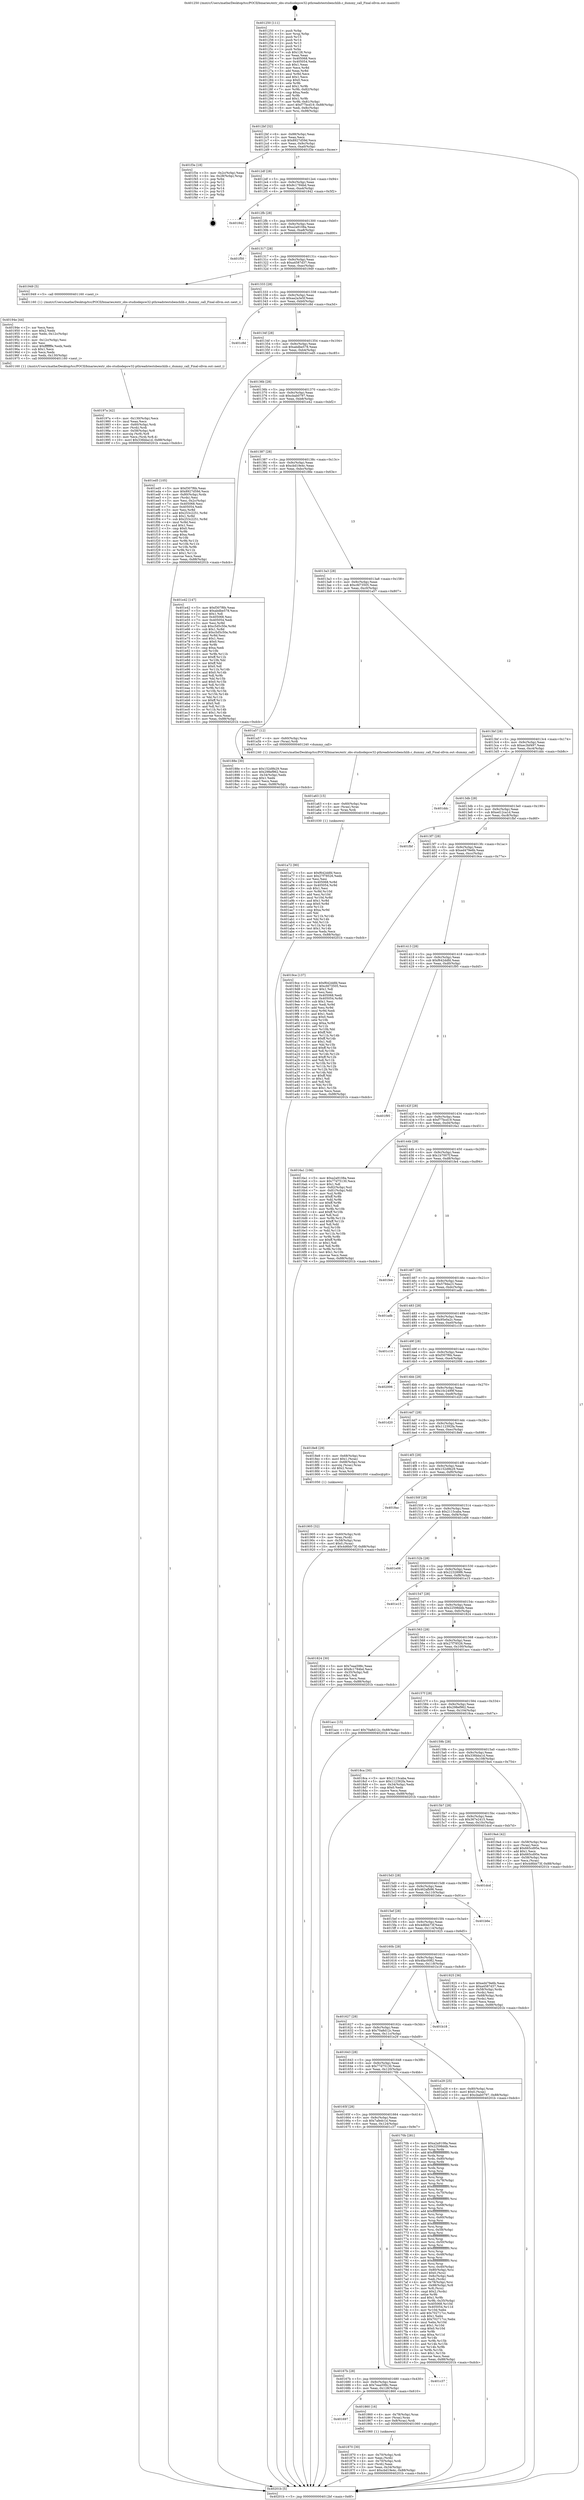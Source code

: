 digraph "0x401250" {
  label = "0x401250 (/mnt/c/Users/mathe/Desktop/tcc/POCII/binaries/extr_obs-studiodepsw32-pthreadstestsbenchlib.c_dummy_call_Final-ollvm.out::main(0))"
  labelloc = "t"
  node[shape=record]

  Entry [label="",width=0.3,height=0.3,shape=circle,fillcolor=black,style=filled]
  "0x4012bf" [label="{
     0x4012bf [32]\l
     | [instrs]\l
     &nbsp;&nbsp;0x4012bf \<+6\>: mov -0x88(%rbp),%eax\l
     &nbsp;&nbsp;0x4012c5 \<+2\>: mov %eax,%ecx\l
     &nbsp;&nbsp;0x4012c7 \<+6\>: sub $0x8927d59d,%ecx\l
     &nbsp;&nbsp;0x4012cd \<+6\>: mov %eax,-0x9c(%rbp)\l
     &nbsp;&nbsp;0x4012d3 \<+6\>: mov %ecx,-0xa0(%rbp)\l
     &nbsp;&nbsp;0x4012d9 \<+6\>: je 0000000000401f3e \<main+0xcee\>\l
  }"]
  "0x401f3e" [label="{
     0x401f3e [18]\l
     | [instrs]\l
     &nbsp;&nbsp;0x401f3e \<+3\>: mov -0x2c(%rbp),%eax\l
     &nbsp;&nbsp;0x401f41 \<+4\>: lea -0x28(%rbp),%rsp\l
     &nbsp;&nbsp;0x401f45 \<+1\>: pop %rbx\l
     &nbsp;&nbsp;0x401f46 \<+2\>: pop %r12\l
     &nbsp;&nbsp;0x401f48 \<+2\>: pop %r13\l
     &nbsp;&nbsp;0x401f4a \<+2\>: pop %r14\l
     &nbsp;&nbsp;0x401f4c \<+2\>: pop %r15\l
     &nbsp;&nbsp;0x401f4e \<+1\>: pop %rbp\l
     &nbsp;&nbsp;0x401f4f \<+1\>: ret\l
  }"]
  "0x4012df" [label="{
     0x4012df [28]\l
     | [instrs]\l
     &nbsp;&nbsp;0x4012df \<+5\>: jmp 00000000004012e4 \<main+0x94\>\l
     &nbsp;&nbsp;0x4012e4 \<+6\>: mov -0x9c(%rbp),%eax\l
     &nbsp;&nbsp;0x4012ea \<+5\>: sub $0x8c1784bd,%eax\l
     &nbsp;&nbsp;0x4012ef \<+6\>: mov %eax,-0xa4(%rbp)\l
     &nbsp;&nbsp;0x4012f5 \<+6\>: je 0000000000401842 \<main+0x5f2\>\l
  }"]
  Exit [label="",width=0.3,height=0.3,shape=circle,fillcolor=black,style=filled,peripheries=2]
  "0x401842" [label="{
     0x401842\l
  }", style=dashed]
  "0x4012fb" [label="{
     0x4012fb [28]\l
     | [instrs]\l
     &nbsp;&nbsp;0x4012fb \<+5\>: jmp 0000000000401300 \<main+0xb0\>\l
     &nbsp;&nbsp;0x401300 \<+6\>: mov -0x9c(%rbp),%eax\l
     &nbsp;&nbsp;0x401306 \<+5\>: sub $0xa2a9108a,%eax\l
     &nbsp;&nbsp;0x40130b \<+6\>: mov %eax,-0xa8(%rbp)\l
     &nbsp;&nbsp;0x401311 \<+6\>: je 0000000000401f50 \<main+0xd00\>\l
  }"]
  "0x401a72" [label="{
     0x401a72 [90]\l
     | [instrs]\l
     &nbsp;&nbsp;0x401a72 \<+5\>: mov $0xf642ddfd,%ecx\l
     &nbsp;&nbsp;0x401a77 \<+5\>: mov $0x27f78526,%edx\l
     &nbsp;&nbsp;0x401a7c \<+2\>: xor %esi,%esi\l
     &nbsp;&nbsp;0x401a7e \<+8\>: mov 0x405068,%r8d\l
     &nbsp;&nbsp;0x401a86 \<+8\>: mov 0x405054,%r9d\l
     &nbsp;&nbsp;0x401a8e \<+3\>: sub $0x1,%esi\l
     &nbsp;&nbsp;0x401a91 \<+3\>: mov %r8d,%r10d\l
     &nbsp;&nbsp;0x401a94 \<+3\>: add %esi,%r10d\l
     &nbsp;&nbsp;0x401a97 \<+4\>: imul %r10d,%r8d\l
     &nbsp;&nbsp;0x401a9b \<+4\>: and $0x1,%r8d\l
     &nbsp;&nbsp;0x401a9f \<+4\>: cmp $0x0,%r8d\l
     &nbsp;&nbsp;0x401aa3 \<+4\>: sete %r11b\l
     &nbsp;&nbsp;0x401aa7 \<+4\>: cmp $0xa,%r9d\l
     &nbsp;&nbsp;0x401aab \<+3\>: setl %bl\l
     &nbsp;&nbsp;0x401aae \<+3\>: mov %r11b,%r14b\l
     &nbsp;&nbsp;0x401ab1 \<+3\>: and %bl,%r14b\l
     &nbsp;&nbsp;0x401ab4 \<+3\>: xor %bl,%r11b\l
     &nbsp;&nbsp;0x401ab7 \<+3\>: or %r11b,%r14b\l
     &nbsp;&nbsp;0x401aba \<+4\>: test $0x1,%r14b\l
     &nbsp;&nbsp;0x401abe \<+3\>: cmovne %edx,%ecx\l
     &nbsp;&nbsp;0x401ac1 \<+6\>: mov %ecx,-0x88(%rbp)\l
     &nbsp;&nbsp;0x401ac7 \<+5\>: jmp 000000000040201b \<main+0xdcb\>\l
  }"]
  "0x401f50" [label="{
     0x401f50\l
  }", style=dashed]
  "0x401317" [label="{
     0x401317 [28]\l
     | [instrs]\l
     &nbsp;&nbsp;0x401317 \<+5\>: jmp 000000000040131c \<main+0xcc\>\l
     &nbsp;&nbsp;0x40131c \<+6\>: mov -0x9c(%rbp),%eax\l
     &nbsp;&nbsp;0x401322 \<+5\>: sub $0xa4587d37,%eax\l
     &nbsp;&nbsp;0x401327 \<+6\>: mov %eax,-0xac(%rbp)\l
     &nbsp;&nbsp;0x40132d \<+6\>: je 0000000000401949 \<main+0x6f9\>\l
  }"]
  "0x401a63" [label="{
     0x401a63 [15]\l
     | [instrs]\l
     &nbsp;&nbsp;0x401a63 \<+4\>: mov -0x60(%rbp),%rax\l
     &nbsp;&nbsp;0x401a67 \<+3\>: mov (%rax),%rax\l
     &nbsp;&nbsp;0x401a6a \<+3\>: mov %rax,%rdi\l
     &nbsp;&nbsp;0x401a6d \<+5\>: call 0000000000401030 \<free@plt\>\l
     | [calls]\l
     &nbsp;&nbsp;0x401030 \{1\} (unknown)\l
  }"]
  "0x401949" [label="{
     0x401949 [5]\l
     | [instrs]\l
     &nbsp;&nbsp;0x401949 \<+5\>: call 0000000000401160 \<next_i\>\l
     | [calls]\l
     &nbsp;&nbsp;0x401160 \{1\} (/mnt/c/Users/mathe/Desktop/tcc/POCII/binaries/extr_obs-studiodepsw32-pthreadstestsbenchlib.c_dummy_call_Final-ollvm.out::next_i)\l
  }"]
  "0x401333" [label="{
     0x401333 [28]\l
     | [instrs]\l
     &nbsp;&nbsp;0x401333 \<+5\>: jmp 0000000000401338 \<main+0xe8\>\l
     &nbsp;&nbsp;0x401338 \<+6\>: mov -0x9c(%rbp),%eax\l
     &nbsp;&nbsp;0x40133e \<+5\>: sub $0xaa2a3e5f,%eax\l
     &nbsp;&nbsp;0x401343 \<+6\>: mov %eax,-0xb0(%rbp)\l
     &nbsp;&nbsp;0x401349 \<+6\>: je 0000000000401c8d \<main+0xa3d\>\l
  }"]
  "0x40197a" [label="{
     0x40197a [42]\l
     | [instrs]\l
     &nbsp;&nbsp;0x40197a \<+6\>: mov -0x130(%rbp),%ecx\l
     &nbsp;&nbsp;0x401980 \<+3\>: imul %eax,%ecx\l
     &nbsp;&nbsp;0x401983 \<+4\>: mov -0x60(%rbp),%rdi\l
     &nbsp;&nbsp;0x401987 \<+3\>: mov (%rdi),%rdi\l
     &nbsp;&nbsp;0x40198a \<+4\>: mov -0x58(%rbp),%r8\l
     &nbsp;&nbsp;0x40198e \<+3\>: movslq (%r8),%r8\l
     &nbsp;&nbsp;0x401991 \<+4\>: mov %ecx,(%rdi,%r8,4)\l
     &nbsp;&nbsp;0x401995 \<+10\>: movl $0x336bba1d,-0x88(%rbp)\l
     &nbsp;&nbsp;0x40199f \<+5\>: jmp 000000000040201b \<main+0xdcb\>\l
  }"]
  "0x401c8d" [label="{
     0x401c8d\l
  }", style=dashed]
  "0x40134f" [label="{
     0x40134f [28]\l
     | [instrs]\l
     &nbsp;&nbsp;0x40134f \<+5\>: jmp 0000000000401354 \<main+0x104\>\l
     &nbsp;&nbsp;0x401354 \<+6\>: mov -0x9c(%rbp),%eax\l
     &nbsp;&nbsp;0x40135a \<+5\>: sub $0xabdbe578,%eax\l
     &nbsp;&nbsp;0x40135f \<+6\>: mov %eax,-0xb4(%rbp)\l
     &nbsp;&nbsp;0x401365 \<+6\>: je 0000000000401ed5 \<main+0xc85\>\l
  }"]
  "0x40194e" [label="{
     0x40194e [44]\l
     | [instrs]\l
     &nbsp;&nbsp;0x40194e \<+2\>: xor %ecx,%ecx\l
     &nbsp;&nbsp;0x401950 \<+5\>: mov $0x2,%edx\l
     &nbsp;&nbsp;0x401955 \<+6\>: mov %edx,-0x12c(%rbp)\l
     &nbsp;&nbsp;0x40195b \<+1\>: cltd\l
     &nbsp;&nbsp;0x40195c \<+6\>: mov -0x12c(%rbp),%esi\l
     &nbsp;&nbsp;0x401962 \<+2\>: idiv %esi\l
     &nbsp;&nbsp;0x401964 \<+6\>: imul $0xfffffffe,%edx,%edx\l
     &nbsp;&nbsp;0x40196a \<+3\>: sub $0x1,%ecx\l
     &nbsp;&nbsp;0x40196d \<+2\>: sub %ecx,%edx\l
     &nbsp;&nbsp;0x40196f \<+6\>: mov %edx,-0x130(%rbp)\l
     &nbsp;&nbsp;0x401975 \<+5\>: call 0000000000401160 \<next_i\>\l
     | [calls]\l
     &nbsp;&nbsp;0x401160 \{1\} (/mnt/c/Users/mathe/Desktop/tcc/POCII/binaries/extr_obs-studiodepsw32-pthreadstestsbenchlib.c_dummy_call_Final-ollvm.out::next_i)\l
  }"]
  "0x401ed5" [label="{
     0x401ed5 [105]\l
     | [instrs]\l
     &nbsp;&nbsp;0x401ed5 \<+5\>: mov $0xf307f6b,%eax\l
     &nbsp;&nbsp;0x401eda \<+5\>: mov $0x8927d59d,%ecx\l
     &nbsp;&nbsp;0x401edf \<+4\>: mov -0x80(%rbp),%rdx\l
     &nbsp;&nbsp;0x401ee3 \<+2\>: mov (%rdx),%esi\l
     &nbsp;&nbsp;0x401ee5 \<+3\>: mov %esi,-0x2c(%rbp)\l
     &nbsp;&nbsp;0x401ee8 \<+7\>: mov 0x405068,%esi\l
     &nbsp;&nbsp;0x401eef \<+7\>: mov 0x405054,%edi\l
     &nbsp;&nbsp;0x401ef6 \<+3\>: mov %esi,%r8d\l
     &nbsp;&nbsp;0x401ef9 \<+7\>: add $0x253c2251,%r8d\l
     &nbsp;&nbsp;0x401f00 \<+4\>: sub $0x1,%r8d\l
     &nbsp;&nbsp;0x401f04 \<+7\>: sub $0x253c2251,%r8d\l
     &nbsp;&nbsp;0x401f0b \<+4\>: imul %r8d,%esi\l
     &nbsp;&nbsp;0x401f0f \<+3\>: and $0x1,%esi\l
     &nbsp;&nbsp;0x401f12 \<+3\>: cmp $0x0,%esi\l
     &nbsp;&nbsp;0x401f15 \<+4\>: sete %r9b\l
     &nbsp;&nbsp;0x401f19 \<+3\>: cmp $0xa,%edi\l
     &nbsp;&nbsp;0x401f1c \<+4\>: setl %r10b\l
     &nbsp;&nbsp;0x401f20 \<+3\>: mov %r9b,%r11b\l
     &nbsp;&nbsp;0x401f23 \<+3\>: and %r10b,%r11b\l
     &nbsp;&nbsp;0x401f26 \<+3\>: xor %r10b,%r9b\l
     &nbsp;&nbsp;0x401f29 \<+3\>: or %r9b,%r11b\l
     &nbsp;&nbsp;0x401f2c \<+4\>: test $0x1,%r11b\l
     &nbsp;&nbsp;0x401f30 \<+3\>: cmovne %ecx,%eax\l
     &nbsp;&nbsp;0x401f33 \<+6\>: mov %eax,-0x88(%rbp)\l
     &nbsp;&nbsp;0x401f39 \<+5\>: jmp 000000000040201b \<main+0xdcb\>\l
  }"]
  "0x40136b" [label="{
     0x40136b [28]\l
     | [instrs]\l
     &nbsp;&nbsp;0x40136b \<+5\>: jmp 0000000000401370 \<main+0x120\>\l
     &nbsp;&nbsp;0x401370 \<+6\>: mov -0x9c(%rbp),%eax\l
     &nbsp;&nbsp;0x401376 \<+5\>: sub $0xcbab0797,%eax\l
     &nbsp;&nbsp;0x40137b \<+6\>: mov %eax,-0xb8(%rbp)\l
     &nbsp;&nbsp;0x401381 \<+6\>: je 0000000000401e42 \<main+0xbf2\>\l
  }"]
  "0x401905" [label="{
     0x401905 [32]\l
     | [instrs]\l
     &nbsp;&nbsp;0x401905 \<+4\>: mov -0x60(%rbp),%rdi\l
     &nbsp;&nbsp;0x401909 \<+3\>: mov %rax,(%rdi)\l
     &nbsp;&nbsp;0x40190c \<+4\>: mov -0x58(%rbp),%rax\l
     &nbsp;&nbsp;0x401910 \<+6\>: movl $0x0,(%rax)\l
     &nbsp;&nbsp;0x401916 \<+10\>: movl $0x4d6bb73f,-0x88(%rbp)\l
     &nbsp;&nbsp;0x401920 \<+5\>: jmp 000000000040201b \<main+0xdcb\>\l
  }"]
  "0x401e42" [label="{
     0x401e42 [147]\l
     | [instrs]\l
     &nbsp;&nbsp;0x401e42 \<+5\>: mov $0xf307f6b,%eax\l
     &nbsp;&nbsp;0x401e47 \<+5\>: mov $0xabdbe578,%ecx\l
     &nbsp;&nbsp;0x401e4c \<+2\>: mov $0x1,%dl\l
     &nbsp;&nbsp;0x401e4e \<+7\>: mov 0x405068,%esi\l
     &nbsp;&nbsp;0x401e55 \<+7\>: mov 0x405054,%edi\l
     &nbsp;&nbsp;0x401e5c \<+3\>: mov %esi,%r8d\l
     &nbsp;&nbsp;0x401e5f \<+7\>: sub $0xc5d5c50e,%r8d\l
     &nbsp;&nbsp;0x401e66 \<+4\>: sub $0x1,%r8d\l
     &nbsp;&nbsp;0x401e6a \<+7\>: add $0xc5d5c50e,%r8d\l
     &nbsp;&nbsp;0x401e71 \<+4\>: imul %r8d,%esi\l
     &nbsp;&nbsp;0x401e75 \<+3\>: and $0x1,%esi\l
     &nbsp;&nbsp;0x401e78 \<+3\>: cmp $0x0,%esi\l
     &nbsp;&nbsp;0x401e7b \<+4\>: sete %r9b\l
     &nbsp;&nbsp;0x401e7f \<+3\>: cmp $0xa,%edi\l
     &nbsp;&nbsp;0x401e82 \<+4\>: setl %r10b\l
     &nbsp;&nbsp;0x401e86 \<+3\>: mov %r9b,%r11b\l
     &nbsp;&nbsp;0x401e89 \<+4\>: xor $0xff,%r11b\l
     &nbsp;&nbsp;0x401e8d \<+3\>: mov %r10b,%bl\l
     &nbsp;&nbsp;0x401e90 \<+3\>: xor $0xff,%bl\l
     &nbsp;&nbsp;0x401e93 \<+3\>: xor $0x0,%dl\l
     &nbsp;&nbsp;0x401e96 \<+3\>: mov %r11b,%r14b\l
     &nbsp;&nbsp;0x401e99 \<+4\>: and $0x0,%r14b\l
     &nbsp;&nbsp;0x401e9d \<+3\>: and %dl,%r9b\l
     &nbsp;&nbsp;0x401ea0 \<+3\>: mov %bl,%r15b\l
     &nbsp;&nbsp;0x401ea3 \<+4\>: and $0x0,%r15b\l
     &nbsp;&nbsp;0x401ea7 \<+3\>: and %dl,%r10b\l
     &nbsp;&nbsp;0x401eaa \<+3\>: or %r9b,%r14b\l
     &nbsp;&nbsp;0x401ead \<+3\>: or %r10b,%r15b\l
     &nbsp;&nbsp;0x401eb0 \<+3\>: xor %r15b,%r14b\l
     &nbsp;&nbsp;0x401eb3 \<+3\>: or %bl,%r11b\l
     &nbsp;&nbsp;0x401eb6 \<+4\>: xor $0xff,%r11b\l
     &nbsp;&nbsp;0x401eba \<+3\>: or $0x0,%dl\l
     &nbsp;&nbsp;0x401ebd \<+3\>: and %dl,%r11b\l
     &nbsp;&nbsp;0x401ec0 \<+3\>: or %r11b,%r14b\l
     &nbsp;&nbsp;0x401ec3 \<+4\>: test $0x1,%r14b\l
     &nbsp;&nbsp;0x401ec7 \<+3\>: cmovne %ecx,%eax\l
     &nbsp;&nbsp;0x401eca \<+6\>: mov %eax,-0x88(%rbp)\l
     &nbsp;&nbsp;0x401ed0 \<+5\>: jmp 000000000040201b \<main+0xdcb\>\l
  }"]
  "0x401387" [label="{
     0x401387 [28]\l
     | [instrs]\l
     &nbsp;&nbsp;0x401387 \<+5\>: jmp 000000000040138c \<main+0x13c\>\l
     &nbsp;&nbsp;0x40138c \<+6\>: mov -0x9c(%rbp),%eax\l
     &nbsp;&nbsp;0x401392 \<+5\>: sub $0xcbd19e4c,%eax\l
     &nbsp;&nbsp;0x401397 \<+6\>: mov %eax,-0xbc(%rbp)\l
     &nbsp;&nbsp;0x40139d \<+6\>: je 000000000040188e \<main+0x63e\>\l
  }"]
  "0x401870" [label="{
     0x401870 [30]\l
     | [instrs]\l
     &nbsp;&nbsp;0x401870 \<+4\>: mov -0x70(%rbp),%rdi\l
     &nbsp;&nbsp;0x401874 \<+2\>: mov %eax,(%rdi)\l
     &nbsp;&nbsp;0x401876 \<+4\>: mov -0x70(%rbp),%rdi\l
     &nbsp;&nbsp;0x40187a \<+2\>: mov (%rdi),%eax\l
     &nbsp;&nbsp;0x40187c \<+3\>: mov %eax,-0x34(%rbp)\l
     &nbsp;&nbsp;0x40187f \<+10\>: movl $0xcbd19e4c,-0x88(%rbp)\l
     &nbsp;&nbsp;0x401889 \<+5\>: jmp 000000000040201b \<main+0xdcb\>\l
  }"]
  "0x40188e" [label="{
     0x40188e [30]\l
     | [instrs]\l
     &nbsp;&nbsp;0x40188e \<+5\>: mov $0x152d9b29,%eax\l
     &nbsp;&nbsp;0x401893 \<+5\>: mov $0x298ef962,%ecx\l
     &nbsp;&nbsp;0x401898 \<+3\>: mov -0x34(%rbp),%edx\l
     &nbsp;&nbsp;0x40189b \<+3\>: cmp $0x1,%edx\l
     &nbsp;&nbsp;0x40189e \<+3\>: cmovl %ecx,%eax\l
     &nbsp;&nbsp;0x4018a1 \<+6\>: mov %eax,-0x88(%rbp)\l
     &nbsp;&nbsp;0x4018a7 \<+5\>: jmp 000000000040201b \<main+0xdcb\>\l
  }"]
  "0x4013a3" [label="{
     0x4013a3 [28]\l
     | [instrs]\l
     &nbsp;&nbsp;0x4013a3 \<+5\>: jmp 00000000004013a8 \<main+0x158\>\l
     &nbsp;&nbsp;0x4013a8 \<+6\>: mov -0x9c(%rbp),%eax\l
     &nbsp;&nbsp;0x4013ae \<+5\>: sub $0xcfd73505,%eax\l
     &nbsp;&nbsp;0x4013b3 \<+6\>: mov %eax,-0xc0(%rbp)\l
     &nbsp;&nbsp;0x4013b9 \<+6\>: je 0000000000401a57 \<main+0x807\>\l
  }"]
  "0x401697" [label="{
     0x401697\l
  }", style=dashed]
  "0x401a57" [label="{
     0x401a57 [12]\l
     | [instrs]\l
     &nbsp;&nbsp;0x401a57 \<+4\>: mov -0x60(%rbp),%rax\l
     &nbsp;&nbsp;0x401a5b \<+3\>: mov (%rax),%rdi\l
     &nbsp;&nbsp;0x401a5e \<+5\>: call 0000000000401240 \<dummy_call\>\l
     | [calls]\l
     &nbsp;&nbsp;0x401240 \{1\} (/mnt/c/Users/mathe/Desktop/tcc/POCII/binaries/extr_obs-studiodepsw32-pthreadstestsbenchlib.c_dummy_call_Final-ollvm.out::dummy_call)\l
  }"]
  "0x4013bf" [label="{
     0x4013bf [28]\l
     | [instrs]\l
     &nbsp;&nbsp;0x4013bf \<+5\>: jmp 00000000004013c4 \<main+0x174\>\l
     &nbsp;&nbsp;0x4013c4 \<+6\>: mov -0x9c(%rbp),%eax\l
     &nbsp;&nbsp;0x4013ca \<+5\>: sub $0xec3bf497,%eax\l
     &nbsp;&nbsp;0x4013cf \<+6\>: mov %eax,-0xc4(%rbp)\l
     &nbsp;&nbsp;0x4013d5 \<+6\>: je 0000000000401ddc \<main+0xb8c\>\l
  }"]
  "0x401860" [label="{
     0x401860 [16]\l
     | [instrs]\l
     &nbsp;&nbsp;0x401860 \<+4\>: mov -0x78(%rbp),%rax\l
     &nbsp;&nbsp;0x401864 \<+3\>: mov (%rax),%rax\l
     &nbsp;&nbsp;0x401867 \<+4\>: mov 0x8(%rax),%rdi\l
     &nbsp;&nbsp;0x40186b \<+5\>: call 0000000000401060 \<atoi@plt\>\l
     | [calls]\l
     &nbsp;&nbsp;0x401060 \{1\} (unknown)\l
  }"]
  "0x401ddc" [label="{
     0x401ddc\l
  }", style=dashed]
  "0x4013db" [label="{
     0x4013db [28]\l
     | [instrs]\l
     &nbsp;&nbsp;0x4013db \<+5\>: jmp 00000000004013e0 \<main+0x190\>\l
     &nbsp;&nbsp;0x4013e0 \<+6\>: mov -0x9c(%rbp),%eax\l
     &nbsp;&nbsp;0x4013e6 \<+5\>: sub $0xed12ca1d,%eax\l
     &nbsp;&nbsp;0x4013eb \<+6\>: mov %eax,-0xc8(%rbp)\l
     &nbsp;&nbsp;0x4013f1 \<+6\>: je 0000000000401fbf \<main+0xd6f\>\l
  }"]
  "0x40167b" [label="{
     0x40167b [28]\l
     | [instrs]\l
     &nbsp;&nbsp;0x40167b \<+5\>: jmp 0000000000401680 \<main+0x430\>\l
     &nbsp;&nbsp;0x401680 \<+6\>: mov -0x9c(%rbp),%eax\l
     &nbsp;&nbsp;0x401686 \<+5\>: sub $0x7eaa598c,%eax\l
     &nbsp;&nbsp;0x40168b \<+6\>: mov %eax,-0x128(%rbp)\l
     &nbsp;&nbsp;0x401691 \<+6\>: je 0000000000401860 \<main+0x610\>\l
  }"]
  "0x401fbf" [label="{
     0x401fbf\l
  }", style=dashed]
  "0x4013f7" [label="{
     0x4013f7 [28]\l
     | [instrs]\l
     &nbsp;&nbsp;0x4013f7 \<+5\>: jmp 00000000004013fc \<main+0x1ac\>\l
     &nbsp;&nbsp;0x4013fc \<+6\>: mov -0x9c(%rbp),%eax\l
     &nbsp;&nbsp;0x401402 \<+5\>: sub $0xed479e6b,%eax\l
     &nbsp;&nbsp;0x401407 \<+6\>: mov %eax,-0xcc(%rbp)\l
     &nbsp;&nbsp;0x40140d \<+6\>: je 00000000004019ce \<main+0x77e\>\l
  }"]
  "0x401c37" [label="{
     0x401c37\l
  }", style=dashed]
  "0x4019ce" [label="{
     0x4019ce [137]\l
     | [instrs]\l
     &nbsp;&nbsp;0x4019ce \<+5\>: mov $0xf642ddfd,%eax\l
     &nbsp;&nbsp;0x4019d3 \<+5\>: mov $0xcfd73505,%ecx\l
     &nbsp;&nbsp;0x4019d8 \<+2\>: mov $0x1,%dl\l
     &nbsp;&nbsp;0x4019da \<+2\>: xor %esi,%esi\l
     &nbsp;&nbsp;0x4019dc \<+7\>: mov 0x405068,%edi\l
     &nbsp;&nbsp;0x4019e3 \<+8\>: mov 0x405054,%r8d\l
     &nbsp;&nbsp;0x4019eb \<+3\>: sub $0x1,%esi\l
     &nbsp;&nbsp;0x4019ee \<+3\>: mov %edi,%r9d\l
     &nbsp;&nbsp;0x4019f1 \<+3\>: add %esi,%r9d\l
     &nbsp;&nbsp;0x4019f4 \<+4\>: imul %r9d,%edi\l
     &nbsp;&nbsp;0x4019f8 \<+3\>: and $0x1,%edi\l
     &nbsp;&nbsp;0x4019fb \<+3\>: cmp $0x0,%edi\l
     &nbsp;&nbsp;0x4019fe \<+4\>: sete %r10b\l
     &nbsp;&nbsp;0x401a02 \<+4\>: cmp $0xa,%r8d\l
     &nbsp;&nbsp;0x401a06 \<+4\>: setl %r11b\l
     &nbsp;&nbsp;0x401a0a \<+3\>: mov %r10b,%bl\l
     &nbsp;&nbsp;0x401a0d \<+3\>: xor $0xff,%bl\l
     &nbsp;&nbsp;0x401a10 \<+3\>: mov %r11b,%r14b\l
     &nbsp;&nbsp;0x401a13 \<+4\>: xor $0xff,%r14b\l
     &nbsp;&nbsp;0x401a17 \<+3\>: xor $0x1,%dl\l
     &nbsp;&nbsp;0x401a1a \<+3\>: mov %bl,%r15b\l
     &nbsp;&nbsp;0x401a1d \<+4\>: and $0xff,%r15b\l
     &nbsp;&nbsp;0x401a21 \<+3\>: and %dl,%r10b\l
     &nbsp;&nbsp;0x401a24 \<+3\>: mov %r14b,%r12b\l
     &nbsp;&nbsp;0x401a27 \<+4\>: and $0xff,%r12b\l
     &nbsp;&nbsp;0x401a2b \<+3\>: and %dl,%r11b\l
     &nbsp;&nbsp;0x401a2e \<+3\>: or %r10b,%r15b\l
     &nbsp;&nbsp;0x401a31 \<+3\>: or %r11b,%r12b\l
     &nbsp;&nbsp;0x401a34 \<+3\>: xor %r12b,%r15b\l
     &nbsp;&nbsp;0x401a37 \<+3\>: or %r14b,%bl\l
     &nbsp;&nbsp;0x401a3a \<+3\>: xor $0xff,%bl\l
     &nbsp;&nbsp;0x401a3d \<+3\>: or $0x1,%dl\l
     &nbsp;&nbsp;0x401a40 \<+2\>: and %dl,%bl\l
     &nbsp;&nbsp;0x401a42 \<+3\>: or %bl,%r15b\l
     &nbsp;&nbsp;0x401a45 \<+4\>: test $0x1,%r15b\l
     &nbsp;&nbsp;0x401a49 \<+3\>: cmovne %ecx,%eax\l
     &nbsp;&nbsp;0x401a4c \<+6\>: mov %eax,-0x88(%rbp)\l
     &nbsp;&nbsp;0x401a52 \<+5\>: jmp 000000000040201b \<main+0xdcb\>\l
  }"]
  "0x401413" [label="{
     0x401413 [28]\l
     | [instrs]\l
     &nbsp;&nbsp;0x401413 \<+5\>: jmp 0000000000401418 \<main+0x1c8\>\l
     &nbsp;&nbsp;0x401418 \<+6\>: mov -0x9c(%rbp),%eax\l
     &nbsp;&nbsp;0x40141e \<+5\>: sub $0xf642ddfd,%eax\l
     &nbsp;&nbsp;0x401423 \<+6\>: mov %eax,-0xd0(%rbp)\l
     &nbsp;&nbsp;0x401429 \<+6\>: je 0000000000401f95 \<main+0xd45\>\l
  }"]
  "0x40165f" [label="{
     0x40165f [28]\l
     | [instrs]\l
     &nbsp;&nbsp;0x40165f \<+5\>: jmp 0000000000401664 \<main+0x414\>\l
     &nbsp;&nbsp;0x401664 \<+6\>: mov -0x9c(%rbp),%eax\l
     &nbsp;&nbsp;0x40166a \<+5\>: sub $0x7afedc1d,%eax\l
     &nbsp;&nbsp;0x40166f \<+6\>: mov %eax,-0x124(%rbp)\l
     &nbsp;&nbsp;0x401675 \<+6\>: je 0000000000401c37 \<main+0x9e7\>\l
  }"]
  "0x401f95" [label="{
     0x401f95\l
  }", style=dashed]
  "0x40142f" [label="{
     0x40142f [28]\l
     | [instrs]\l
     &nbsp;&nbsp;0x40142f \<+5\>: jmp 0000000000401434 \<main+0x1e4\>\l
     &nbsp;&nbsp;0x401434 \<+6\>: mov -0x9c(%rbp),%eax\l
     &nbsp;&nbsp;0x40143a \<+5\>: sub $0xf77bcd19,%eax\l
     &nbsp;&nbsp;0x40143f \<+6\>: mov %eax,-0xd4(%rbp)\l
     &nbsp;&nbsp;0x401445 \<+6\>: je 00000000004016a1 \<main+0x451\>\l
  }"]
  "0x40170b" [label="{
     0x40170b [281]\l
     | [instrs]\l
     &nbsp;&nbsp;0x40170b \<+5\>: mov $0xa2a9108a,%eax\l
     &nbsp;&nbsp;0x401710 \<+5\>: mov $0x22598ddb,%ecx\l
     &nbsp;&nbsp;0x401715 \<+3\>: mov %rsp,%rdx\l
     &nbsp;&nbsp;0x401718 \<+4\>: add $0xfffffffffffffff0,%rdx\l
     &nbsp;&nbsp;0x40171c \<+3\>: mov %rdx,%rsp\l
     &nbsp;&nbsp;0x40171f \<+4\>: mov %rdx,-0x80(%rbp)\l
     &nbsp;&nbsp;0x401723 \<+3\>: mov %rsp,%rdx\l
     &nbsp;&nbsp;0x401726 \<+4\>: add $0xfffffffffffffff0,%rdx\l
     &nbsp;&nbsp;0x40172a \<+3\>: mov %rdx,%rsp\l
     &nbsp;&nbsp;0x40172d \<+3\>: mov %rsp,%rsi\l
     &nbsp;&nbsp;0x401730 \<+4\>: add $0xfffffffffffffff0,%rsi\l
     &nbsp;&nbsp;0x401734 \<+3\>: mov %rsi,%rsp\l
     &nbsp;&nbsp;0x401737 \<+4\>: mov %rsi,-0x78(%rbp)\l
     &nbsp;&nbsp;0x40173b \<+3\>: mov %rsp,%rsi\l
     &nbsp;&nbsp;0x40173e \<+4\>: add $0xfffffffffffffff0,%rsi\l
     &nbsp;&nbsp;0x401742 \<+3\>: mov %rsi,%rsp\l
     &nbsp;&nbsp;0x401745 \<+4\>: mov %rsi,-0x70(%rbp)\l
     &nbsp;&nbsp;0x401749 \<+3\>: mov %rsp,%rsi\l
     &nbsp;&nbsp;0x40174c \<+4\>: add $0xfffffffffffffff0,%rsi\l
     &nbsp;&nbsp;0x401750 \<+3\>: mov %rsi,%rsp\l
     &nbsp;&nbsp;0x401753 \<+4\>: mov %rsi,-0x68(%rbp)\l
     &nbsp;&nbsp;0x401757 \<+3\>: mov %rsp,%rsi\l
     &nbsp;&nbsp;0x40175a \<+4\>: add $0xfffffffffffffff0,%rsi\l
     &nbsp;&nbsp;0x40175e \<+3\>: mov %rsi,%rsp\l
     &nbsp;&nbsp;0x401761 \<+4\>: mov %rsi,-0x60(%rbp)\l
     &nbsp;&nbsp;0x401765 \<+3\>: mov %rsp,%rsi\l
     &nbsp;&nbsp;0x401768 \<+4\>: add $0xfffffffffffffff0,%rsi\l
     &nbsp;&nbsp;0x40176c \<+3\>: mov %rsi,%rsp\l
     &nbsp;&nbsp;0x40176f \<+4\>: mov %rsi,-0x58(%rbp)\l
     &nbsp;&nbsp;0x401773 \<+3\>: mov %rsp,%rsi\l
     &nbsp;&nbsp;0x401776 \<+4\>: add $0xfffffffffffffff0,%rsi\l
     &nbsp;&nbsp;0x40177a \<+3\>: mov %rsi,%rsp\l
     &nbsp;&nbsp;0x40177d \<+4\>: mov %rsi,-0x50(%rbp)\l
     &nbsp;&nbsp;0x401781 \<+3\>: mov %rsp,%rsi\l
     &nbsp;&nbsp;0x401784 \<+4\>: add $0xfffffffffffffff0,%rsi\l
     &nbsp;&nbsp;0x401788 \<+3\>: mov %rsi,%rsp\l
     &nbsp;&nbsp;0x40178b \<+4\>: mov %rsi,-0x48(%rbp)\l
     &nbsp;&nbsp;0x40178f \<+3\>: mov %rsp,%rsi\l
     &nbsp;&nbsp;0x401792 \<+4\>: add $0xfffffffffffffff0,%rsi\l
     &nbsp;&nbsp;0x401796 \<+3\>: mov %rsi,%rsp\l
     &nbsp;&nbsp;0x401799 \<+4\>: mov %rsi,-0x40(%rbp)\l
     &nbsp;&nbsp;0x40179d \<+4\>: mov -0x80(%rbp),%rsi\l
     &nbsp;&nbsp;0x4017a1 \<+6\>: movl $0x0,(%rsi)\l
     &nbsp;&nbsp;0x4017a7 \<+6\>: mov -0x8c(%rbp),%edi\l
     &nbsp;&nbsp;0x4017ad \<+2\>: mov %edi,(%rdx)\l
     &nbsp;&nbsp;0x4017af \<+4\>: mov -0x78(%rbp),%rsi\l
     &nbsp;&nbsp;0x4017b3 \<+7\>: mov -0x98(%rbp),%r8\l
     &nbsp;&nbsp;0x4017ba \<+3\>: mov %r8,(%rsi)\l
     &nbsp;&nbsp;0x4017bd \<+3\>: cmpl $0x2,(%rdx)\l
     &nbsp;&nbsp;0x4017c0 \<+4\>: setne %r9b\l
     &nbsp;&nbsp;0x4017c4 \<+4\>: and $0x1,%r9b\l
     &nbsp;&nbsp;0x4017c8 \<+4\>: mov %r9b,-0x35(%rbp)\l
     &nbsp;&nbsp;0x4017cc \<+8\>: mov 0x405068,%r10d\l
     &nbsp;&nbsp;0x4017d4 \<+8\>: mov 0x405054,%r11d\l
     &nbsp;&nbsp;0x4017dc \<+3\>: mov %r10d,%ebx\l
     &nbsp;&nbsp;0x4017df \<+6\>: add $0x702717cc,%ebx\l
     &nbsp;&nbsp;0x4017e5 \<+3\>: sub $0x1,%ebx\l
     &nbsp;&nbsp;0x4017e8 \<+6\>: sub $0x702717cc,%ebx\l
     &nbsp;&nbsp;0x4017ee \<+4\>: imul %ebx,%r10d\l
     &nbsp;&nbsp;0x4017f2 \<+4\>: and $0x1,%r10d\l
     &nbsp;&nbsp;0x4017f6 \<+4\>: cmp $0x0,%r10d\l
     &nbsp;&nbsp;0x4017fa \<+4\>: sete %r9b\l
     &nbsp;&nbsp;0x4017fe \<+4\>: cmp $0xa,%r11d\l
     &nbsp;&nbsp;0x401802 \<+4\>: setl %r14b\l
     &nbsp;&nbsp;0x401806 \<+3\>: mov %r9b,%r15b\l
     &nbsp;&nbsp;0x401809 \<+3\>: and %r14b,%r15b\l
     &nbsp;&nbsp;0x40180c \<+3\>: xor %r14b,%r9b\l
     &nbsp;&nbsp;0x40180f \<+3\>: or %r9b,%r15b\l
     &nbsp;&nbsp;0x401812 \<+4\>: test $0x1,%r15b\l
     &nbsp;&nbsp;0x401816 \<+3\>: cmovne %ecx,%eax\l
     &nbsp;&nbsp;0x401819 \<+6\>: mov %eax,-0x88(%rbp)\l
     &nbsp;&nbsp;0x40181f \<+5\>: jmp 000000000040201b \<main+0xdcb\>\l
  }"]
  "0x4016a1" [label="{
     0x4016a1 [106]\l
     | [instrs]\l
     &nbsp;&nbsp;0x4016a1 \<+5\>: mov $0xa2a9108a,%eax\l
     &nbsp;&nbsp;0x4016a6 \<+5\>: mov $0x77d75130,%ecx\l
     &nbsp;&nbsp;0x4016ab \<+2\>: mov $0x1,%dl\l
     &nbsp;&nbsp;0x4016ad \<+7\>: mov -0x82(%rbp),%sil\l
     &nbsp;&nbsp;0x4016b4 \<+7\>: mov -0x81(%rbp),%dil\l
     &nbsp;&nbsp;0x4016bb \<+3\>: mov %sil,%r8b\l
     &nbsp;&nbsp;0x4016be \<+4\>: xor $0xff,%r8b\l
     &nbsp;&nbsp;0x4016c2 \<+3\>: mov %dil,%r9b\l
     &nbsp;&nbsp;0x4016c5 \<+4\>: xor $0xff,%r9b\l
     &nbsp;&nbsp;0x4016c9 \<+3\>: xor $0x1,%dl\l
     &nbsp;&nbsp;0x4016cc \<+3\>: mov %r8b,%r10b\l
     &nbsp;&nbsp;0x4016cf \<+4\>: and $0xff,%r10b\l
     &nbsp;&nbsp;0x4016d3 \<+3\>: and %dl,%sil\l
     &nbsp;&nbsp;0x4016d6 \<+3\>: mov %r9b,%r11b\l
     &nbsp;&nbsp;0x4016d9 \<+4\>: and $0xff,%r11b\l
     &nbsp;&nbsp;0x4016dd \<+3\>: and %dl,%dil\l
     &nbsp;&nbsp;0x4016e0 \<+3\>: or %sil,%r10b\l
     &nbsp;&nbsp;0x4016e3 \<+3\>: or %dil,%r11b\l
     &nbsp;&nbsp;0x4016e6 \<+3\>: xor %r11b,%r10b\l
     &nbsp;&nbsp;0x4016e9 \<+3\>: or %r9b,%r8b\l
     &nbsp;&nbsp;0x4016ec \<+4\>: xor $0xff,%r8b\l
     &nbsp;&nbsp;0x4016f0 \<+3\>: or $0x1,%dl\l
     &nbsp;&nbsp;0x4016f3 \<+3\>: and %dl,%r8b\l
     &nbsp;&nbsp;0x4016f6 \<+3\>: or %r8b,%r10b\l
     &nbsp;&nbsp;0x4016f9 \<+4\>: test $0x1,%r10b\l
     &nbsp;&nbsp;0x4016fd \<+3\>: cmovne %ecx,%eax\l
     &nbsp;&nbsp;0x401700 \<+6\>: mov %eax,-0x88(%rbp)\l
     &nbsp;&nbsp;0x401706 \<+5\>: jmp 000000000040201b \<main+0xdcb\>\l
  }"]
  "0x40144b" [label="{
     0x40144b [28]\l
     | [instrs]\l
     &nbsp;&nbsp;0x40144b \<+5\>: jmp 0000000000401450 \<main+0x200\>\l
     &nbsp;&nbsp;0x401450 \<+6\>: mov -0x9c(%rbp),%eax\l
     &nbsp;&nbsp;0x401456 \<+5\>: sub $0x1b7007f,%eax\l
     &nbsp;&nbsp;0x40145b \<+6\>: mov %eax,-0xd8(%rbp)\l
     &nbsp;&nbsp;0x401461 \<+6\>: je 0000000000401fe4 \<main+0xd94\>\l
  }"]
  "0x40201b" [label="{
     0x40201b [5]\l
     | [instrs]\l
     &nbsp;&nbsp;0x40201b \<+5\>: jmp 00000000004012bf \<main+0x6f\>\l
  }"]
  "0x401250" [label="{
     0x401250 [111]\l
     | [instrs]\l
     &nbsp;&nbsp;0x401250 \<+1\>: push %rbp\l
     &nbsp;&nbsp;0x401251 \<+3\>: mov %rsp,%rbp\l
     &nbsp;&nbsp;0x401254 \<+2\>: push %r15\l
     &nbsp;&nbsp;0x401256 \<+2\>: push %r14\l
     &nbsp;&nbsp;0x401258 \<+2\>: push %r13\l
     &nbsp;&nbsp;0x40125a \<+2\>: push %r12\l
     &nbsp;&nbsp;0x40125c \<+1\>: push %rbx\l
     &nbsp;&nbsp;0x40125d \<+7\>: sub $0x128,%rsp\l
     &nbsp;&nbsp;0x401264 \<+2\>: xor %eax,%eax\l
     &nbsp;&nbsp;0x401266 \<+7\>: mov 0x405068,%ecx\l
     &nbsp;&nbsp;0x40126d \<+7\>: mov 0x405054,%edx\l
     &nbsp;&nbsp;0x401274 \<+3\>: sub $0x1,%eax\l
     &nbsp;&nbsp;0x401277 \<+3\>: mov %ecx,%r8d\l
     &nbsp;&nbsp;0x40127a \<+3\>: add %eax,%r8d\l
     &nbsp;&nbsp;0x40127d \<+4\>: imul %r8d,%ecx\l
     &nbsp;&nbsp;0x401281 \<+3\>: and $0x1,%ecx\l
     &nbsp;&nbsp;0x401284 \<+3\>: cmp $0x0,%ecx\l
     &nbsp;&nbsp;0x401287 \<+4\>: sete %r9b\l
     &nbsp;&nbsp;0x40128b \<+4\>: and $0x1,%r9b\l
     &nbsp;&nbsp;0x40128f \<+7\>: mov %r9b,-0x82(%rbp)\l
     &nbsp;&nbsp;0x401296 \<+3\>: cmp $0xa,%edx\l
     &nbsp;&nbsp;0x401299 \<+4\>: setl %r9b\l
     &nbsp;&nbsp;0x40129d \<+4\>: and $0x1,%r9b\l
     &nbsp;&nbsp;0x4012a1 \<+7\>: mov %r9b,-0x81(%rbp)\l
     &nbsp;&nbsp;0x4012a8 \<+10\>: movl $0xf77bcd19,-0x88(%rbp)\l
     &nbsp;&nbsp;0x4012b2 \<+6\>: mov %edi,-0x8c(%rbp)\l
     &nbsp;&nbsp;0x4012b8 \<+7\>: mov %rsi,-0x98(%rbp)\l
  }"]
  "0x401643" [label="{
     0x401643 [28]\l
     | [instrs]\l
     &nbsp;&nbsp;0x401643 \<+5\>: jmp 0000000000401648 \<main+0x3f8\>\l
     &nbsp;&nbsp;0x401648 \<+6\>: mov -0x9c(%rbp),%eax\l
     &nbsp;&nbsp;0x40164e \<+5\>: sub $0x77d75130,%eax\l
     &nbsp;&nbsp;0x401653 \<+6\>: mov %eax,-0x120(%rbp)\l
     &nbsp;&nbsp;0x401659 \<+6\>: je 000000000040170b \<main+0x4bb\>\l
  }"]
  "0x401fe4" [label="{
     0x401fe4\l
  }", style=dashed]
  "0x401467" [label="{
     0x401467 [28]\l
     | [instrs]\l
     &nbsp;&nbsp;0x401467 \<+5\>: jmp 000000000040146c \<main+0x21c\>\l
     &nbsp;&nbsp;0x40146c \<+6\>: mov -0x9c(%rbp),%eax\l
     &nbsp;&nbsp;0x401472 \<+5\>: sub $0x579da23,%eax\l
     &nbsp;&nbsp;0x401477 \<+6\>: mov %eax,-0xdc(%rbp)\l
     &nbsp;&nbsp;0x40147d \<+6\>: je 0000000000401adb \<main+0x88b\>\l
  }"]
  "0x401e29" [label="{
     0x401e29 [25]\l
     | [instrs]\l
     &nbsp;&nbsp;0x401e29 \<+4\>: mov -0x80(%rbp),%rax\l
     &nbsp;&nbsp;0x401e2d \<+6\>: movl $0x0,(%rax)\l
     &nbsp;&nbsp;0x401e33 \<+10\>: movl $0xcbab0797,-0x88(%rbp)\l
     &nbsp;&nbsp;0x401e3d \<+5\>: jmp 000000000040201b \<main+0xdcb\>\l
  }"]
  "0x401adb" [label="{
     0x401adb\l
  }", style=dashed]
  "0x401483" [label="{
     0x401483 [28]\l
     | [instrs]\l
     &nbsp;&nbsp;0x401483 \<+5\>: jmp 0000000000401488 \<main+0x238\>\l
     &nbsp;&nbsp;0x401488 \<+6\>: mov -0x9c(%rbp),%eax\l
     &nbsp;&nbsp;0x40148e \<+5\>: sub $0x95e0a2c,%eax\l
     &nbsp;&nbsp;0x401493 \<+6\>: mov %eax,-0xe0(%rbp)\l
     &nbsp;&nbsp;0x401499 \<+6\>: je 0000000000401c19 \<main+0x9c9\>\l
  }"]
  "0x401627" [label="{
     0x401627 [28]\l
     | [instrs]\l
     &nbsp;&nbsp;0x401627 \<+5\>: jmp 000000000040162c \<main+0x3dc\>\l
     &nbsp;&nbsp;0x40162c \<+6\>: mov -0x9c(%rbp),%eax\l
     &nbsp;&nbsp;0x401632 \<+5\>: sub $0x70a8d12c,%eax\l
     &nbsp;&nbsp;0x401637 \<+6\>: mov %eax,-0x11c(%rbp)\l
     &nbsp;&nbsp;0x40163d \<+6\>: je 0000000000401e29 \<main+0xbd9\>\l
  }"]
  "0x401c19" [label="{
     0x401c19\l
  }", style=dashed]
  "0x40149f" [label="{
     0x40149f [28]\l
     | [instrs]\l
     &nbsp;&nbsp;0x40149f \<+5\>: jmp 00000000004014a4 \<main+0x254\>\l
     &nbsp;&nbsp;0x4014a4 \<+6\>: mov -0x9c(%rbp),%eax\l
     &nbsp;&nbsp;0x4014aa \<+5\>: sub $0xf307f6b,%eax\l
     &nbsp;&nbsp;0x4014af \<+6\>: mov %eax,-0xe4(%rbp)\l
     &nbsp;&nbsp;0x4014b5 \<+6\>: je 0000000000402006 \<main+0xdb6\>\l
  }"]
  "0x401b18" [label="{
     0x401b18\l
  }", style=dashed]
  "0x402006" [label="{
     0x402006\l
  }", style=dashed]
  "0x4014bb" [label="{
     0x4014bb [28]\l
     | [instrs]\l
     &nbsp;&nbsp;0x4014bb \<+5\>: jmp 00000000004014c0 \<main+0x270\>\l
     &nbsp;&nbsp;0x4014c0 \<+6\>: mov -0x9c(%rbp),%eax\l
     &nbsp;&nbsp;0x4014c6 \<+5\>: sub $0x10c2499f,%eax\l
     &nbsp;&nbsp;0x4014cb \<+6\>: mov %eax,-0xe8(%rbp)\l
     &nbsp;&nbsp;0x4014d1 \<+6\>: je 0000000000401d20 \<main+0xad0\>\l
  }"]
  "0x40160b" [label="{
     0x40160b [28]\l
     | [instrs]\l
     &nbsp;&nbsp;0x40160b \<+5\>: jmp 0000000000401610 \<main+0x3c0\>\l
     &nbsp;&nbsp;0x401610 \<+6\>: mov -0x9c(%rbp),%eax\l
     &nbsp;&nbsp;0x401616 \<+5\>: sub $0x4fac0082,%eax\l
     &nbsp;&nbsp;0x40161b \<+6\>: mov %eax,-0x118(%rbp)\l
     &nbsp;&nbsp;0x401621 \<+6\>: je 0000000000401b18 \<main+0x8c8\>\l
  }"]
  "0x401d20" [label="{
     0x401d20\l
  }", style=dashed]
  "0x4014d7" [label="{
     0x4014d7 [28]\l
     | [instrs]\l
     &nbsp;&nbsp;0x4014d7 \<+5\>: jmp 00000000004014dc \<main+0x28c\>\l
     &nbsp;&nbsp;0x4014dc \<+6\>: mov -0x9c(%rbp),%eax\l
     &nbsp;&nbsp;0x4014e2 \<+5\>: sub $0x112392fa,%eax\l
     &nbsp;&nbsp;0x4014e7 \<+6\>: mov %eax,-0xec(%rbp)\l
     &nbsp;&nbsp;0x4014ed \<+6\>: je 00000000004018e8 \<main+0x698\>\l
  }"]
  "0x401925" [label="{
     0x401925 [36]\l
     | [instrs]\l
     &nbsp;&nbsp;0x401925 \<+5\>: mov $0xed479e6b,%eax\l
     &nbsp;&nbsp;0x40192a \<+5\>: mov $0xa4587d37,%ecx\l
     &nbsp;&nbsp;0x40192f \<+4\>: mov -0x58(%rbp),%rdx\l
     &nbsp;&nbsp;0x401933 \<+2\>: mov (%rdx),%esi\l
     &nbsp;&nbsp;0x401935 \<+4\>: mov -0x68(%rbp),%rdx\l
     &nbsp;&nbsp;0x401939 \<+2\>: cmp (%rdx),%esi\l
     &nbsp;&nbsp;0x40193b \<+3\>: cmovl %ecx,%eax\l
     &nbsp;&nbsp;0x40193e \<+6\>: mov %eax,-0x88(%rbp)\l
     &nbsp;&nbsp;0x401944 \<+5\>: jmp 000000000040201b \<main+0xdcb\>\l
  }"]
  "0x4018e8" [label="{
     0x4018e8 [29]\l
     | [instrs]\l
     &nbsp;&nbsp;0x4018e8 \<+4\>: mov -0x68(%rbp),%rax\l
     &nbsp;&nbsp;0x4018ec \<+6\>: movl $0x1,(%rax)\l
     &nbsp;&nbsp;0x4018f2 \<+4\>: mov -0x68(%rbp),%rax\l
     &nbsp;&nbsp;0x4018f6 \<+3\>: movslq (%rax),%rax\l
     &nbsp;&nbsp;0x4018f9 \<+4\>: shl $0x2,%rax\l
     &nbsp;&nbsp;0x4018fd \<+3\>: mov %rax,%rdi\l
     &nbsp;&nbsp;0x401900 \<+5\>: call 0000000000401050 \<malloc@plt\>\l
     | [calls]\l
     &nbsp;&nbsp;0x401050 \{1\} (unknown)\l
  }"]
  "0x4014f3" [label="{
     0x4014f3 [28]\l
     | [instrs]\l
     &nbsp;&nbsp;0x4014f3 \<+5\>: jmp 00000000004014f8 \<main+0x2a8\>\l
     &nbsp;&nbsp;0x4014f8 \<+6\>: mov -0x9c(%rbp),%eax\l
     &nbsp;&nbsp;0x4014fe \<+5\>: sub $0x152d9b29,%eax\l
     &nbsp;&nbsp;0x401503 \<+6\>: mov %eax,-0xf0(%rbp)\l
     &nbsp;&nbsp;0x401509 \<+6\>: je 00000000004018ac \<main+0x65c\>\l
  }"]
  "0x4015ef" [label="{
     0x4015ef [28]\l
     | [instrs]\l
     &nbsp;&nbsp;0x4015ef \<+5\>: jmp 00000000004015f4 \<main+0x3a4\>\l
     &nbsp;&nbsp;0x4015f4 \<+6\>: mov -0x9c(%rbp),%eax\l
     &nbsp;&nbsp;0x4015fa \<+5\>: sub $0x4d6bb73f,%eax\l
     &nbsp;&nbsp;0x4015ff \<+6\>: mov %eax,-0x114(%rbp)\l
     &nbsp;&nbsp;0x401605 \<+6\>: je 0000000000401925 \<main+0x6d5\>\l
  }"]
  "0x4018ac" [label="{
     0x4018ac\l
  }", style=dashed]
  "0x40150f" [label="{
     0x40150f [28]\l
     | [instrs]\l
     &nbsp;&nbsp;0x40150f \<+5\>: jmp 0000000000401514 \<main+0x2c4\>\l
     &nbsp;&nbsp;0x401514 \<+6\>: mov -0x9c(%rbp),%eax\l
     &nbsp;&nbsp;0x40151a \<+5\>: sub $0x2115caba,%eax\l
     &nbsp;&nbsp;0x40151f \<+6\>: mov %eax,-0xf4(%rbp)\l
     &nbsp;&nbsp;0x401525 \<+6\>: je 0000000000401e06 \<main+0xbb6\>\l
  }"]
  "0x401b6e" [label="{
     0x401b6e\l
  }", style=dashed]
  "0x401e06" [label="{
     0x401e06\l
  }", style=dashed]
  "0x40152b" [label="{
     0x40152b [28]\l
     | [instrs]\l
     &nbsp;&nbsp;0x40152b \<+5\>: jmp 0000000000401530 \<main+0x2e0\>\l
     &nbsp;&nbsp;0x401530 \<+6\>: mov -0x9c(%rbp),%eax\l
     &nbsp;&nbsp;0x401536 \<+5\>: sub $0x223289f6,%eax\l
     &nbsp;&nbsp;0x40153b \<+6\>: mov %eax,-0xf8(%rbp)\l
     &nbsp;&nbsp;0x401541 \<+6\>: je 0000000000401e15 \<main+0xbc5\>\l
  }"]
  "0x4015d3" [label="{
     0x4015d3 [28]\l
     | [instrs]\l
     &nbsp;&nbsp;0x4015d3 \<+5\>: jmp 00000000004015d8 \<main+0x388\>\l
     &nbsp;&nbsp;0x4015d8 \<+6\>: mov -0x9c(%rbp),%eax\l
     &nbsp;&nbsp;0x4015de \<+5\>: sub $0x462afb96,%eax\l
     &nbsp;&nbsp;0x4015e3 \<+6\>: mov %eax,-0x110(%rbp)\l
     &nbsp;&nbsp;0x4015e9 \<+6\>: je 0000000000401b6e \<main+0x91e\>\l
  }"]
  "0x401e15" [label="{
     0x401e15\l
  }", style=dashed]
  "0x401547" [label="{
     0x401547 [28]\l
     | [instrs]\l
     &nbsp;&nbsp;0x401547 \<+5\>: jmp 000000000040154c \<main+0x2fc\>\l
     &nbsp;&nbsp;0x40154c \<+6\>: mov -0x9c(%rbp),%eax\l
     &nbsp;&nbsp;0x401552 \<+5\>: sub $0x22598ddb,%eax\l
     &nbsp;&nbsp;0x401557 \<+6\>: mov %eax,-0xfc(%rbp)\l
     &nbsp;&nbsp;0x40155d \<+6\>: je 0000000000401824 \<main+0x5d4\>\l
  }"]
  "0x401dcd" [label="{
     0x401dcd\l
  }", style=dashed]
  "0x401824" [label="{
     0x401824 [30]\l
     | [instrs]\l
     &nbsp;&nbsp;0x401824 \<+5\>: mov $0x7eaa598c,%eax\l
     &nbsp;&nbsp;0x401829 \<+5\>: mov $0x8c1784bd,%ecx\l
     &nbsp;&nbsp;0x40182e \<+3\>: mov -0x35(%rbp),%dl\l
     &nbsp;&nbsp;0x401831 \<+3\>: test $0x1,%dl\l
     &nbsp;&nbsp;0x401834 \<+3\>: cmovne %ecx,%eax\l
     &nbsp;&nbsp;0x401837 \<+6\>: mov %eax,-0x88(%rbp)\l
     &nbsp;&nbsp;0x40183d \<+5\>: jmp 000000000040201b \<main+0xdcb\>\l
  }"]
  "0x401563" [label="{
     0x401563 [28]\l
     | [instrs]\l
     &nbsp;&nbsp;0x401563 \<+5\>: jmp 0000000000401568 \<main+0x318\>\l
     &nbsp;&nbsp;0x401568 \<+6\>: mov -0x9c(%rbp),%eax\l
     &nbsp;&nbsp;0x40156e \<+5\>: sub $0x27f78526,%eax\l
     &nbsp;&nbsp;0x401573 \<+6\>: mov %eax,-0x100(%rbp)\l
     &nbsp;&nbsp;0x401579 \<+6\>: je 0000000000401acc \<main+0x87c\>\l
  }"]
  "0x4015b7" [label="{
     0x4015b7 [28]\l
     | [instrs]\l
     &nbsp;&nbsp;0x4015b7 \<+5\>: jmp 00000000004015bc \<main+0x36c\>\l
     &nbsp;&nbsp;0x4015bc \<+6\>: mov -0x9c(%rbp),%eax\l
     &nbsp;&nbsp;0x4015c2 \<+5\>: sub $0x367e2415,%eax\l
     &nbsp;&nbsp;0x4015c7 \<+6\>: mov %eax,-0x10c(%rbp)\l
     &nbsp;&nbsp;0x4015cd \<+6\>: je 0000000000401dcd \<main+0xb7d\>\l
  }"]
  "0x401acc" [label="{
     0x401acc [15]\l
     | [instrs]\l
     &nbsp;&nbsp;0x401acc \<+10\>: movl $0x70a8d12c,-0x88(%rbp)\l
     &nbsp;&nbsp;0x401ad6 \<+5\>: jmp 000000000040201b \<main+0xdcb\>\l
  }"]
  "0x40157f" [label="{
     0x40157f [28]\l
     | [instrs]\l
     &nbsp;&nbsp;0x40157f \<+5\>: jmp 0000000000401584 \<main+0x334\>\l
     &nbsp;&nbsp;0x401584 \<+6\>: mov -0x9c(%rbp),%eax\l
     &nbsp;&nbsp;0x40158a \<+5\>: sub $0x298ef962,%eax\l
     &nbsp;&nbsp;0x40158f \<+6\>: mov %eax,-0x104(%rbp)\l
     &nbsp;&nbsp;0x401595 \<+6\>: je 00000000004018ca \<main+0x67a\>\l
  }"]
  "0x4019a4" [label="{
     0x4019a4 [42]\l
     | [instrs]\l
     &nbsp;&nbsp;0x4019a4 \<+4\>: mov -0x58(%rbp),%rax\l
     &nbsp;&nbsp;0x4019a8 \<+2\>: mov (%rax),%ecx\l
     &nbsp;&nbsp;0x4019aa \<+6\>: add $0x665cd95e,%ecx\l
     &nbsp;&nbsp;0x4019b0 \<+3\>: add $0x1,%ecx\l
     &nbsp;&nbsp;0x4019b3 \<+6\>: sub $0x665cd95e,%ecx\l
     &nbsp;&nbsp;0x4019b9 \<+4\>: mov -0x58(%rbp),%rax\l
     &nbsp;&nbsp;0x4019bd \<+2\>: mov %ecx,(%rax)\l
     &nbsp;&nbsp;0x4019bf \<+10\>: movl $0x4d6bb73f,-0x88(%rbp)\l
     &nbsp;&nbsp;0x4019c9 \<+5\>: jmp 000000000040201b \<main+0xdcb\>\l
  }"]
  "0x4018ca" [label="{
     0x4018ca [30]\l
     | [instrs]\l
     &nbsp;&nbsp;0x4018ca \<+5\>: mov $0x2115caba,%eax\l
     &nbsp;&nbsp;0x4018cf \<+5\>: mov $0x112392fa,%ecx\l
     &nbsp;&nbsp;0x4018d4 \<+3\>: mov -0x34(%rbp),%edx\l
     &nbsp;&nbsp;0x4018d7 \<+3\>: cmp $0x0,%edx\l
     &nbsp;&nbsp;0x4018da \<+3\>: cmove %ecx,%eax\l
     &nbsp;&nbsp;0x4018dd \<+6\>: mov %eax,-0x88(%rbp)\l
     &nbsp;&nbsp;0x4018e3 \<+5\>: jmp 000000000040201b \<main+0xdcb\>\l
  }"]
  "0x40159b" [label="{
     0x40159b [28]\l
     | [instrs]\l
     &nbsp;&nbsp;0x40159b \<+5\>: jmp 00000000004015a0 \<main+0x350\>\l
     &nbsp;&nbsp;0x4015a0 \<+6\>: mov -0x9c(%rbp),%eax\l
     &nbsp;&nbsp;0x4015a6 \<+5\>: sub $0x336bba1d,%eax\l
     &nbsp;&nbsp;0x4015ab \<+6\>: mov %eax,-0x108(%rbp)\l
     &nbsp;&nbsp;0x4015b1 \<+6\>: je 00000000004019a4 \<main+0x754\>\l
  }"]
  Entry -> "0x401250" [label=" 1"]
  "0x4012bf" -> "0x401f3e" [label=" 1"]
  "0x4012bf" -> "0x4012df" [label=" 17"]
  "0x401f3e" -> Exit [label=" 1"]
  "0x4012df" -> "0x401842" [label=" 0"]
  "0x4012df" -> "0x4012fb" [label=" 17"]
  "0x401ed5" -> "0x40201b" [label=" 1"]
  "0x4012fb" -> "0x401f50" [label=" 0"]
  "0x4012fb" -> "0x401317" [label=" 17"]
  "0x401e42" -> "0x40201b" [label=" 1"]
  "0x401317" -> "0x401949" [label=" 1"]
  "0x401317" -> "0x401333" [label=" 16"]
  "0x401e29" -> "0x40201b" [label=" 1"]
  "0x401333" -> "0x401c8d" [label=" 0"]
  "0x401333" -> "0x40134f" [label=" 16"]
  "0x401acc" -> "0x40201b" [label=" 1"]
  "0x40134f" -> "0x401ed5" [label=" 1"]
  "0x40134f" -> "0x40136b" [label=" 15"]
  "0x401a72" -> "0x40201b" [label=" 1"]
  "0x40136b" -> "0x401e42" [label=" 1"]
  "0x40136b" -> "0x401387" [label=" 14"]
  "0x401a63" -> "0x401a72" [label=" 1"]
  "0x401387" -> "0x40188e" [label=" 1"]
  "0x401387" -> "0x4013a3" [label=" 13"]
  "0x401a57" -> "0x401a63" [label=" 1"]
  "0x4013a3" -> "0x401a57" [label=" 1"]
  "0x4013a3" -> "0x4013bf" [label=" 12"]
  "0x4019ce" -> "0x40201b" [label=" 1"]
  "0x4013bf" -> "0x401ddc" [label=" 0"]
  "0x4013bf" -> "0x4013db" [label=" 12"]
  "0x4019a4" -> "0x40201b" [label=" 1"]
  "0x4013db" -> "0x401fbf" [label=" 0"]
  "0x4013db" -> "0x4013f7" [label=" 12"]
  "0x40194e" -> "0x40197a" [label=" 1"]
  "0x4013f7" -> "0x4019ce" [label=" 1"]
  "0x4013f7" -> "0x401413" [label=" 11"]
  "0x401949" -> "0x40194e" [label=" 1"]
  "0x401413" -> "0x401f95" [label=" 0"]
  "0x401413" -> "0x40142f" [label=" 11"]
  "0x4018e8" -> "0x401905" [label=" 1"]
  "0x40142f" -> "0x4016a1" [label=" 1"]
  "0x40142f" -> "0x40144b" [label=" 10"]
  "0x4016a1" -> "0x40201b" [label=" 1"]
  "0x401250" -> "0x4012bf" [label=" 1"]
  "0x40201b" -> "0x4012bf" [label=" 17"]
  "0x4018ca" -> "0x40201b" [label=" 1"]
  "0x40144b" -> "0x401fe4" [label=" 0"]
  "0x40144b" -> "0x401467" [label=" 10"]
  "0x401870" -> "0x40201b" [label=" 1"]
  "0x401467" -> "0x401adb" [label=" 0"]
  "0x401467" -> "0x401483" [label=" 10"]
  "0x401860" -> "0x401870" [label=" 1"]
  "0x401483" -> "0x401c19" [label=" 0"]
  "0x401483" -> "0x40149f" [label=" 10"]
  "0x40167b" -> "0x401860" [label=" 1"]
  "0x40149f" -> "0x402006" [label=" 0"]
  "0x40149f" -> "0x4014bb" [label=" 10"]
  "0x40197a" -> "0x40201b" [label=" 1"]
  "0x4014bb" -> "0x401d20" [label=" 0"]
  "0x4014bb" -> "0x4014d7" [label=" 10"]
  "0x40165f" -> "0x401c37" [label=" 0"]
  "0x4014d7" -> "0x4018e8" [label=" 1"]
  "0x4014d7" -> "0x4014f3" [label=" 9"]
  "0x401925" -> "0x40201b" [label=" 2"]
  "0x4014f3" -> "0x4018ac" [label=" 0"]
  "0x4014f3" -> "0x40150f" [label=" 9"]
  "0x40170b" -> "0x40201b" [label=" 1"]
  "0x40150f" -> "0x401e06" [label=" 0"]
  "0x40150f" -> "0x40152b" [label=" 9"]
  "0x401905" -> "0x40201b" [label=" 1"]
  "0x40152b" -> "0x401e15" [label=" 0"]
  "0x40152b" -> "0x401547" [label=" 9"]
  "0x401643" -> "0x40170b" [label=" 1"]
  "0x401547" -> "0x401824" [label=" 1"]
  "0x401547" -> "0x401563" [label=" 8"]
  "0x40188e" -> "0x40201b" [label=" 1"]
  "0x401563" -> "0x401acc" [label=" 1"]
  "0x401563" -> "0x40157f" [label=" 7"]
  "0x401627" -> "0x401e29" [label=" 1"]
  "0x40157f" -> "0x4018ca" [label=" 1"]
  "0x40157f" -> "0x40159b" [label=" 6"]
  "0x40167b" -> "0x401697" [label=" 0"]
  "0x40159b" -> "0x4019a4" [label=" 1"]
  "0x40159b" -> "0x4015b7" [label=" 5"]
  "0x401627" -> "0x401643" [label=" 2"]
  "0x4015b7" -> "0x401dcd" [label=" 0"]
  "0x4015b7" -> "0x4015d3" [label=" 5"]
  "0x401643" -> "0x40165f" [label=" 1"]
  "0x4015d3" -> "0x401b6e" [label=" 0"]
  "0x4015d3" -> "0x4015ef" [label=" 5"]
  "0x401824" -> "0x40201b" [label=" 1"]
  "0x4015ef" -> "0x401925" [label=" 2"]
  "0x4015ef" -> "0x40160b" [label=" 3"]
  "0x40165f" -> "0x40167b" [label=" 1"]
  "0x40160b" -> "0x401b18" [label=" 0"]
  "0x40160b" -> "0x401627" [label=" 3"]
}
